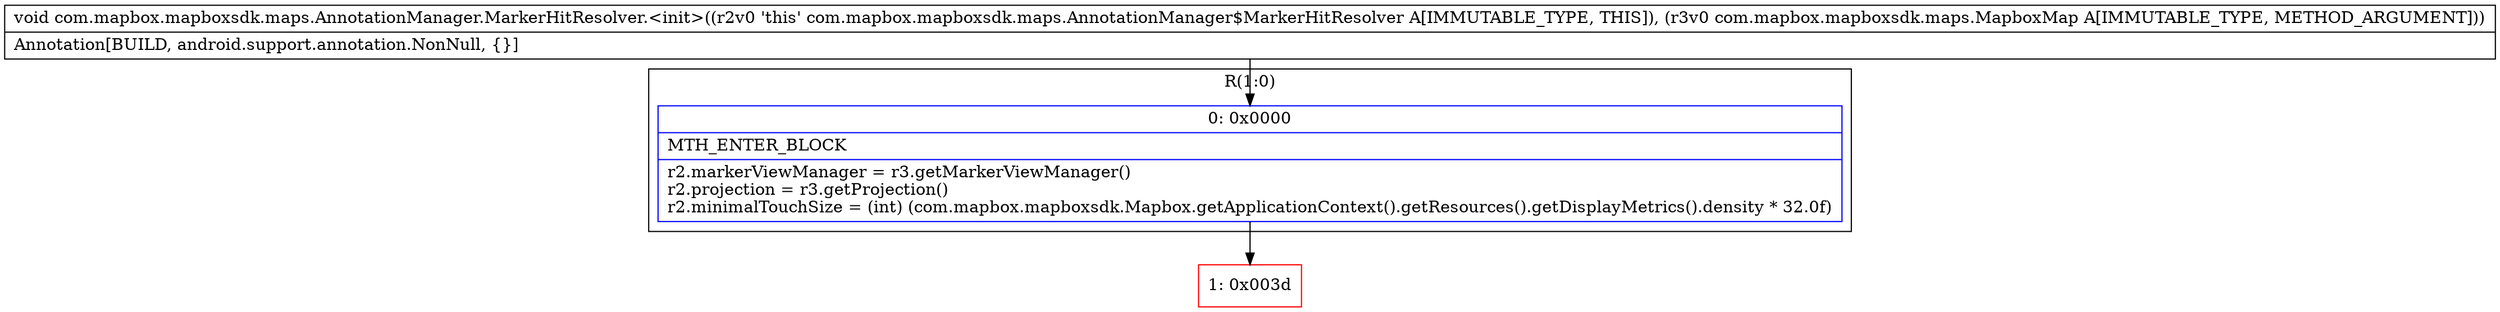 digraph "CFG forcom.mapbox.mapboxsdk.maps.AnnotationManager.MarkerHitResolver.\<init\>(Lcom\/mapbox\/mapboxsdk\/maps\/MapboxMap;)V" {
subgraph cluster_Region_706184239 {
label = "R(1:0)";
node [shape=record,color=blue];
Node_0 [shape=record,label="{0\:\ 0x0000|MTH_ENTER_BLOCK\l|r2.markerViewManager = r3.getMarkerViewManager()\lr2.projection = r3.getProjection()\lr2.minimalTouchSize = (int) (com.mapbox.mapboxsdk.Mapbox.getApplicationContext().getResources().getDisplayMetrics().density * 32.0f)\l}"];
}
Node_1 [shape=record,color=red,label="{1\:\ 0x003d}"];
MethodNode[shape=record,label="{void com.mapbox.mapboxsdk.maps.AnnotationManager.MarkerHitResolver.\<init\>((r2v0 'this' com.mapbox.mapboxsdk.maps.AnnotationManager$MarkerHitResolver A[IMMUTABLE_TYPE, THIS]), (r3v0 com.mapbox.mapboxsdk.maps.MapboxMap A[IMMUTABLE_TYPE, METHOD_ARGUMENT]))  | Annotation[BUILD, android.support.annotation.NonNull, \{\}]\l}"];
MethodNode -> Node_0;
Node_0 -> Node_1;
}

